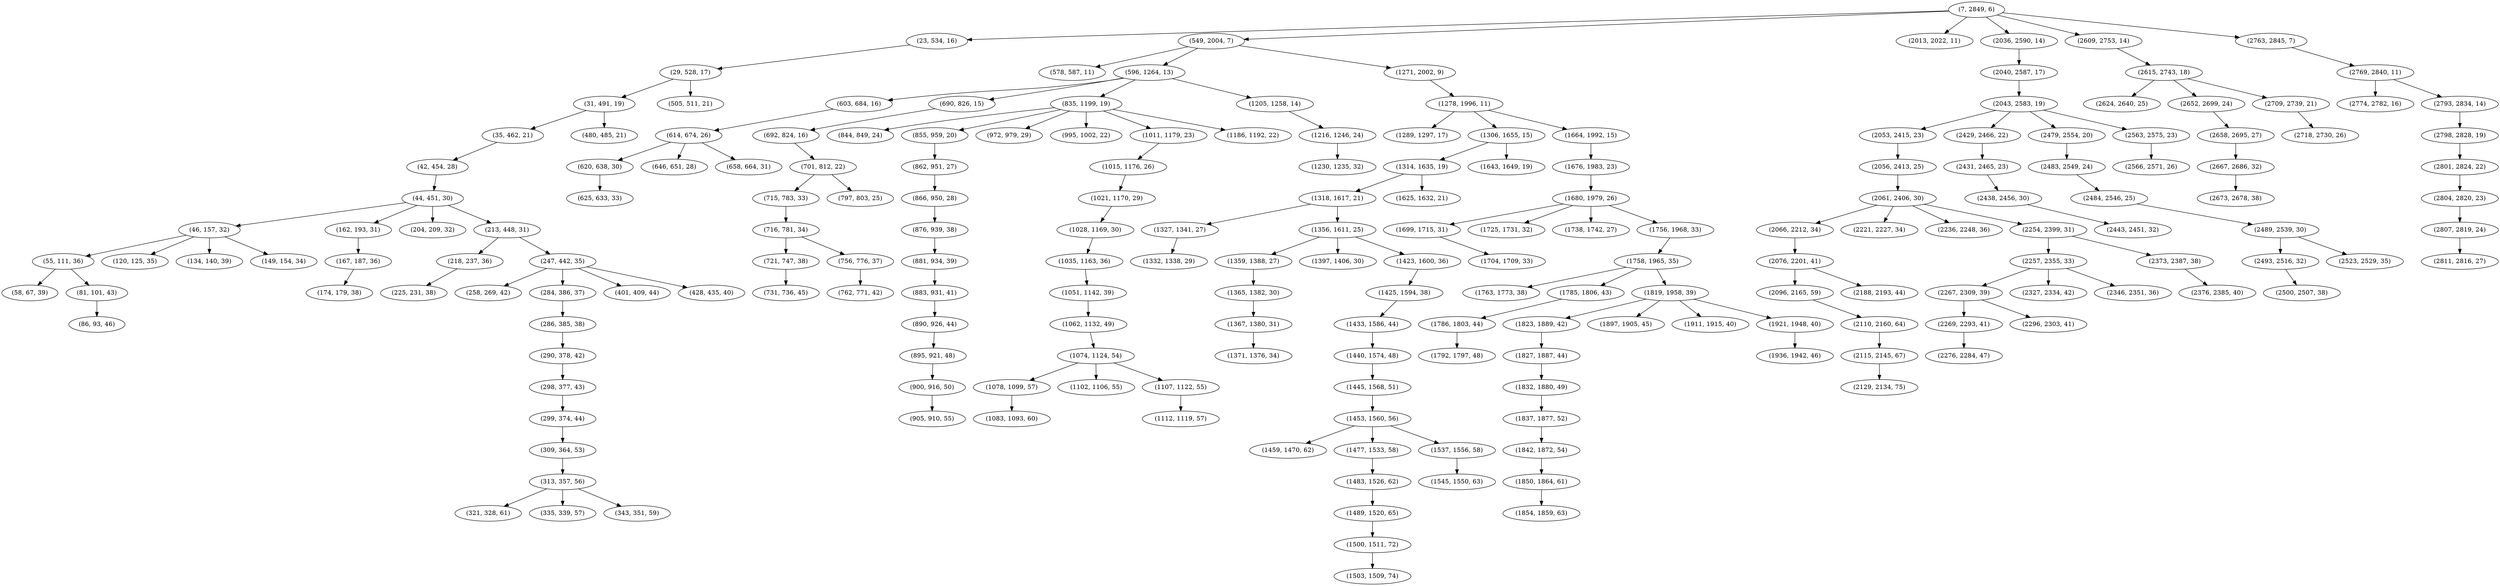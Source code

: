 digraph tree {
    "(7, 2849, 6)";
    "(23, 534, 16)";
    "(29, 528, 17)";
    "(31, 491, 19)";
    "(35, 462, 21)";
    "(42, 454, 28)";
    "(44, 451, 30)";
    "(46, 157, 32)";
    "(55, 111, 36)";
    "(58, 67, 39)";
    "(81, 101, 43)";
    "(86, 93, 46)";
    "(120, 125, 35)";
    "(134, 140, 39)";
    "(149, 154, 34)";
    "(162, 193, 31)";
    "(167, 187, 36)";
    "(174, 179, 38)";
    "(204, 209, 32)";
    "(213, 448, 31)";
    "(218, 237, 36)";
    "(225, 231, 38)";
    "(247, 442, 35)";
    "(258, 269, 42)";
    "(284, 386, 37)";
    "(286, 385, 38)";
    "(290, 378, 42)";
    "(298, 377, 43)";
    "(299, 374, 44)";
    "(309, 364, 53)";
    "(313, 357, 56)";
    "(321, 328, 61)";
    "(335, 339, 57)";
    "(343, 351, 59)";
    "(401, 409, 44)";
    "(428, 435, 40)";
    "(480, 485, 21)";
    "(505, 511, 21)";
    "(549, 2004, 7)";
    "(578, 587, 11)";
    "(596, 1264, 13)";
    "(603, 684, 16)";
    "(614, 674, 26)";
    "(620, 638, 30)";
    "(625, 633, 33)";
    "(646, 651, 28)";
    "(658, 664, 31)";
    "(690, 826, 15)";
    "(692, 824, 16)";
    "(701, 812, 22)";
    "(715, 783, 33)";
    "(716, 781, 34)";
    "(721, 747, 38)";
    "(731, 736, 45)";
    "(756, 776, 37)";
    "(762, 771, 42)";
    "(797, 803, 25)";
    "(835, 1199, 19)";
    "(844, 849, 24)";
    "(855, 959, 20)";
    "(862, 951, 27)";
    "(866, 950, 28)";
    "(876, 939, 38)";
    "(881, 934, 39)";
    "(883, 931, 41)";
    "(890, 926, 44)";
    "(895, 921, 48)";
    "(900, 916, 50)";
    "(905, 910, 55)";
    "(972, 979, 29)";
    "(995, 1002, 22)";
    "(1011, 1179, 23)";
    "(1015, 1176, 26)";
    "(1021, 1170, 29)";
    "(1028, 1169, 30)";
    "(1035, 1163, 36)";
    "(1051, 1142, 39)";
    "(1062, 1132, 49)";
    "(1074, 1124, 54)";
    "(1078, 1099, 57)";
    "(1083, 1093, 60)";
    "(1102, 1106, 55)";
    "(1107, 1122, 55)";
    "(1112, 1119, 57)";
    "(1186, 1192, 22)";
    "(1205, 1258, 14)";
    "(1216, 1246, 24)";
    "(1230, 1235, 32)";
    "(1271, 2002, 9)";
    "(1278, 1996, 11)";
    "(1289, 1297, 17)";
    "(1306, 1655, 15)";
    "(1314, 1635, 19)";
    "(1318, 1617, 21)";
    "(1327, 1341, 27)";
    "(1332, 1338, 29)";
    "(1356, 1611, 25)";
    "(1359, 1388, 27)";
    "(1365, 1382, 30)";
    "(1367, 1380, 31)";
    "(1371, 1376, 34)";
    "(1397, 1406, 30)";
    "(1423, 1600, 36)";
    "(1425, 1594, 38)";
    "(1433, 1586, 44)";
    "(1440, 1574, 48)";
    "(1445, 1568, 51)";
    "(1453, 1560, 56)";
    "(1459, 1470, 62)";
    "(1477, 1533, 58)";
    "(1483, 1526, 62)";
    "(1489, 1520, 65)";
    "(1500, 1511, 72)";
    "(1503, 1509, 74)";
    "(1537, 1556, 58)";
    "(1545, 1550, 63)";
    "(1625, 1632, 21)";
    "(1643, 1649, 19)";
    "(1664, 1992, 15)";
    "(1676, 1983, 23)";
    "(1680, 1979, 26)";
    "(1699, 1715, 31)";
    "(1704, 1709, 33)";
    "(1725, 1731, 32)";
    "(1738, 1742, 27)";
    "(1756, 1968, 33)";
    "(1758, 1965, 35)";
    "(1763, 1773, 38)";
    "(1785, 1806, 43)";
    "(1786, 1803, 44)";
    "(1792, 1797, 48)";
    "(1819, 1958, 39)";
    "(1823, 1889, 42)";
    "(1827, 1887, 44)";
    "(1832, 1880, 49)";
    "(1837, 1877, 52)";
    "(1842, 1872, 54)";
    "(1850, 1864, 61)";
    "(1854, 1859, 63)";
    "(1897, 1905, 45)";
    "(1911, 1915, 40)";
    "(1921, 1948, 40)";
    "(1936, 1942, 46)";
    "(2013, 2022, 11)";
    "(2036, 2590, 14)";
    "(2040, 2587, 17)";
    "(2043, 2583, 19)";
    "(2053, 2415, 23)";
    "(2056, 2413, 25)";
    "(2061, 2406, 30)";
    "(2066, 2212, 34)";
    "(2076, 2201, 41)";
    "(2096, 2165, 59)";
    "(2110, 2160, 64)";
    "(2115, 2145, 67)";
    "(2129, 2134, 75)";
    "(2188, 2193, 44)";
    "(2221, 2227, 34)";
    "(2236, 2248, 36)";
    "(2254, 2399, 31)";
    "(2257, 2355, 33)";
    "(2267, 2309, 39)";
    "(2269, 2293, 41)";
    "(2276, 2284, 47)";
    "(2296, 2303, 41)";
    "(2327, 2334, 42)";
    "(2346, 2351, 36)";
    "(2373, 2387, 38)";
    "(2376, 2385, 40)";
    "(2429, 2466, 22)";
    "(2431, 2465, 23)";
    "(2438, 2456, 30)";
    "(2443, 2451, 32)";
    "(2479, 2554, 20)";
    "(2483, 2549, 24)";
    "(2484, 2546, 25)";
    "(2489, 2539, 30)";
    "(2493, 2516, 32)";
    "(2500, 2507, 38)";
    "(2523, 2529, 35)";
    "(2563, 2575, 23)";
    "(2566, 2571, 26)";
    "(2609, 2753, 14)";
    "(2615, 2743, 18)";
    "(2624, 2640, 25)";
    "(2652, 2699, 24)";
    "(2658, 2695, 27)";
    "(2667, 2686, 32)";
    "(2673, 2678, 38)";
    "(2709, 2739, 21)";
    "(2718, 2730, 26)";
    "(2763, 2845, 7)";
    "(2769, 2840, 11)";
    "(2774, 2782, 16)";
    "(2793, 2834, 14)";
    "(2798, 2828, 19)";
    "(2801, 2824, 22)";
    "(2804, 2820, 23)";
    "(2807, 2819, 24)";
    "(2811, 2816, 27)";
    "(7, 2849, 6)" -> "(23, 534, 16)";
    "(7, 2849, 6)" -> "(549, 2004, 7)";
    "(7, 2849, 6)" -> "(2013, 2022, 11)";
    "(7, 2849, 6)" -> "(2036, 2590, 14)";
    "(7, 2849, 6)" -> "(2609, 2753, 14)";
    "(7, 2849, 6)" -> "(2763, 2845, 7)";
    "(23, 534, 16)" -> "(29, 528, 17)";
    "(29, 528, 17)" -> "(31, 491, 19)";
    "(29, 528, 17)" -> "(505, 511, 21)";
    "(31, 491, 19)" -> "(35, 462, 21)";
    "(31, 491, 19)" -> "(480, 485, 21)";
    "(35, 462, 21)" -> "(42, 454, 28)";
    "(42, 454, 28)" -> "(44, 451, 30)";
    "(44, 451, 30)" -> "(46, 157, 32)";
    "(44, 451, 30)" -> "(162, 193, 31)";
    "(44, 451, 30)" -> "(204, 209, 32)";
    "(44, 451, 30)" -> "(213, 448, 31)";
    "(46, 157, 32)" -> "(55, 111, 36)";
    "(46, 157, 32)" -> "(120, 125, 35)";
    "(46, 157, 32)" -> "(134, 140, 39)";
    "(46, 157, 32)" -> "(149, 154, 34)";
    "(55, 111, 36)" -> "(58, 67, 39)";
    "(55, 111, 36)" -> "(81, 101, 43)";
    "(81, 101, 43)" -> "(86, 93, 46)";
    "(162, 193, 31)" -> "(167, 187, 36)";
    "(167, 187, 36)" -> "(174, 179, 38)";
    "(213, 448, 31)" -> "(218, 237, 36)";
    "(213, 448, 31)" -> "(247, 442, 35)";
    "(218, 237, 36)" -> "(225, 231, 38)";
    "(247, 442, 35)" -> "(258, 269, 42)";
    "(247, 442, 35)" -> "(284, 386, 37)";
    "(247, 442, 35)" -> "(401, 409, 44)";
    "(247, 442, 35)" -> "(428, 435, 40)";
    "(284, 386, 37)" -> "(286, 385, 38)";
    "(286, 385, 38)" -> "(290, 378, 42)";
    "(290, 378, 42)" -> "(298, 377, 43)";
    "(298, 377, 43)" -> "(299, 374, 44)";
    "(299, 374, 44)" -> "(309, 364, 53)";
    "(309, 364, 53)" -> "(313, 357, 56)";
    "(313, 357, 56)" -> "(321, 328, 61)";
    "(313, 357, 56)" -> "(335, 339, 57)";
    "(313, 357, 56)" -> "(343, 351, 59)";
    "(549, 2004, 7)" -> "(578, 587, 11)";
    "(549, 2004, 7)" -> "(596, 1264, 13)";
    "(549, 2004, 7)" -> "(1271, 2002, 9)";
    "(596, 1264, 13)" -> "(603, 684, 16)";
    "(596, 1264, 13)" -> "(690, 826, 15)";
    "(596, 1264, 13)" -> "(835, 1199, 19)";
    "(596, 1264, 13)" -> "(1205, 1258, 14)";
    "(603, 684, 16)" -> "(614, 674, 26)";
    "(614, 674, 26)" -> "(620, 638, 30)";
    "(614, 674, 26)" -> "(646, 651, 28)";
    "(614, 674, 26)" -> "(658, 664, 31)";
    "(620, 638, 30)" -> "(625, 633, 33)";
    "(690, 826, 15)" -> "(692, 824, 16)";
    "(692, 824, 16)" -> "(701, 812, 22)";
    "(701, 812, 22)" -> "(715, 783, 33)";
    "(701, 812, 22)" -> "(797, 803, 25)";
    "(715, 783, 33)" -> "(716, 781, 34)";
    "(716, 781, 34)" -> "(721, 747, 38)";
    "(716, 781, 34)" -> "(756, 776, 37)";
    "(721, 747, 38)" -> "(731, 736, 45)";
    "(756, 776, 37)" -> "(762, 771, 42)";
    "(835, 1199, 19)" -> "(844, 849, 24)";
    "(835, 1199, 19)" -> "(855, 959, 20)";
    "(835, 1199, 19)" -> "(972, 979, 29)";
    "(835, 1199, 19)" -> "(995, 1002, 22)";
    "(835, 1199, 19)" -> "(1011, 1179, 23)";
    "(835, 1199, 19)" -> "(1186, 1192, 22)";
    "(855, 959, 20)" -> "(862, 951, 27)";
    "(862, 951, 27)" -> "(866, 950, 28)";
    "(866, 950, 28)" -> "(876, 939, 38)";
    "(876, 939, 38)" -> "(881, 934, 39)";
    "(881, 934, 39)" -> "(883, 931, 41)";
    "(883, 931, 41)" -> "(890, 926, 44)";
    "(890, 926, 44)" -> "(895, 921, 48)";
    "(895, 921, 48)" -> "(900, 916, 50)";
    "(900, 916, 50)" -> "(905, 910, 55)";
    "(1011, 1179, 23)" -> "(1015, 1176, 26)";
    "(1015, 1176, 26)" -> "(1021, 1170, 29)";
    "(1021, 1170, 29)" -> "(1028, 1169, 30)";
    "(1028, 1169, 30)" -> "(1035, 1163, 36)";
    "(1035, 1163, 36)" -> "(1051, 1142, 39)";
    "(1051, 1142, 39)" -> "(1062, 1132, 49)";
    "(1062, 1132, 49)" -> "(1074, 1124, 54)";
    "(1074, 1124, 54)" -> "(1078, 1099, 57)";
    "(1074, 1124, 54)" -> "(1102, 1106, 55)";
    "(1074, 1124, 54)" -> "(1107, 1122, 55)";
    "(1078, 1099, 57)" -> "(1083, 1093, 60)";
    "(1107, 1122, 55)" -> "(1112, 1119, 57)";
    "(1205, 1258, 14)" -> "(1216, 1246, 24)";
    "(1216, 1246, 24)" -> "(1230, 1235, 32)";
    "(1271, 2002, 9)" -> "(1278, 1996, 11)";
    "(1278, 1996, 11)" -> "(1289, 1297, 17)";
    "(1278, 1996, 11)" -> "(1306, 1655, 15)";
    "(1278, 1996, 11)" -> "(1664, 1992, 15)";
    "(1306, 1655, 15)" -> "(1314, 1635, 19)";
    "(1306, 1655, 15)" -> "(1643, 1649, 19)";
    "(1314, 1635, 19)" -> "(1318, 1617, 21)";
    "(1314, 1635, 19)" -> "(1625, 1632, 21)";
    "(1318, 1617, 21)" -> "(1327, 1341, 27)";
    "(1318, 1617, 21)" -> "(1356, 1611, 25)";
    "(1327, 1341, 27)" -> "(1332, 1338, 29)";
    "(1356, 1611, 25)" -> "(1359, 1388, 27)";
    "(1356, 1611, 25)" -> "(1397, 1406, 30)";
    "(1356, 1611, 25)" -> "(1423, 1600, 36)";
    "(1359, 1388, 27)" -> "(1365, 1382, 30)";
    "(1365, 1382, 30)" -> "(1367, 1380, 31)";
    "(1367, 1380, 31)" -> "(1371, 1376, 34)";
    "(1423, 1600, 36)" -> "(1425, 1594, 38)";
    "(1425, 1594, 38)" -> "(1433, 1586, 44)";
    "(1433, 1586, 44)" -> "(1440, 1574, 48)";
    "(1440, 1574, 48)" -> "(1445, 1568, 51)";
    "(1445, 1568, 51)" -> "(1453, 1560, 56)";
    "(1453, 1560, 56)" -> "(1459, 1470, 62)";
    "(1453, 1560, 56)" -> "(1477, 1533, 58)";
    "(1453, 1560, 56)" -> "(1537, 1556, 58)";
    "(1477, 1533, 58)" -> "(1483, 1526, 62)";
    "(1483, 1526, 62)" -> "(1489, 1520, 65)";
    "(1489, 1520, 65)" -> "(1500, 1511, 72)";
    "(1500, 1511, 72)" -> "(1503, 1509, 74)";
    "(1537, 1556, 58)" -> "(1545, 1550, 63)";
    "(1664, 1992, 15)" -> "(1676, 1983, 23)";
    "(1676, 1983, 23)" -> "(1680, 1979, 26)";
    "(1680, 1979, 26)" -> "(1699, 1715, 31)";
    "(1680, 1979, 26)" -> "(1725, 1731, 32)";
    "(1680, 1979, 26)" -> "(1738, 1742, 27)";
    "(1680, 1979, 26)" -> "(1756, 1968, 33)";
    "(1699, 1715, 31)" -> "(1704, 1709, 33)";
    "(1756, 1968, 33)" -> "(1758, 1965, 35)";
    "(1758, 1965, 35)" -> "(1763, 1773, 38)";
    "(1758, 1965, 35)" -> "(1785, 1806, 43)";
    "(1758, 1965, 35)" -> "(1819, 1958, 39)";
    "(1785, 1806, 43)" -> "(1786, 1803, 44)";
    "(1786, 1803, 44)" -> "(1792, 1797, 48)";
    "(1819, 1958, 39)" -> "(1823, 1889, 42)";
    "(1819, 1958, 39)" -> "(1897, 1905, 45)";
    "(1819, 1958, 39)" -> "(1911, 1915, 40)";
    "(1819, 1958, 39)" -> "(1921, 1948, 40)";
    "(1823, 1889, 42)" -> "(1827, 1887, 44)";
    "(1827, 1887, 44)" -> "(1832, 1880, 49)";
    "(1832, 1880, 49)" -> "(1837, 1877, 52)";
    "(1837, 1877, 52)" -> "(1842, 1872, 54)";
    "(1842, 1872, 54)" -> "(1850, 1864, 61)";
    "(1850, 1864, 61)" -> "(1854, 1859, 63)";
    "(1921, 1948, 40)" -> "(1936, 1942, 46)";
    "(2036, 2590, 14)" -> "(2040, 2587, 17)";
    "(2040, 2587, 17)" -> "(2043, 2583, 19)";
    "(2043, 2583, 19)" -> "(2053, 2415, 23)";
    "(2043, 2583, 19)" -> "(2429, 2466, 22)";
    "(2043, 2583, 19)" -> "(2479, 2554, 20)";
    "(2043, 2583, 19)" -> "(2563, 2575, 23)";
    "(2053, 2415, 23)" -> "(2056, 2413, 25)";
    "(2056, 2413, 25)" -> "(2061, 2406, 30)";
    "(2061, 2406, 30)" -> "(2066, 2212, 34)";
    "(2061, 2406, 30)" -> "(2221, 2227, 34)";
    "(2061, 2406, 30)" -> "(2236, 2248, 36)";
    "(2061, 2406, 30)" -> "(2254, 2399, 31)";
    "(2066, 2212, 34)" -> "(2076, 2201, 41)";
    "(2076, 2201, 41)" -> "(2096, 2165, 59)";
    "(2076, 2201, 41)" -> "(2188, 2193, 44)";
    "(2096, 2165, 59)" -> "(2110, 2160, 64)";
    "(2110, 2160, 64)" -> "(2115, 2145, 67)";
    "(2115, 2145, 67)" -> "(2129, 2134, 75)";
    "(2254, 2399, 31)" -> "(2257, 2355, 33)";
    "(2254, 2399, 31)" -> "(2373, 2387, 38)";
    "(2257, 2355, 33)" -> "(2267, 2309, 39)";
    "(2257, 2355, 33)" -> "(2327, 2334, 42)";
    "(2257, 2355, 33)" -> "(2346, 2351, 36)";
    "(2267, 2309, 39)" -> "(2269, 2293, 41)";
    "(2267, 2309, 39)" -> "(2296, 2303, 41)";
    "(2269, 2293, 41)" -> "(2276, 2284, 47)";
    "(2373, 2387, 38)" -> "(2376, 2385, 40)";
    "(2429, 2466, 22)" -> "(2431, 2465, 23)";
    "(2431, 2465, 23)" -> "(2438, 2456, 30)";
    "(2438, 2456, 30)" -> "(2443, 2451, 32)";
    "(2479, 2554, 20)" -> "(2483, 2549, 24)";
    "(2483, 2549, 24)" -> "(2484, 2546, 25)";
    "(2484, 2546, 25)" -> "(2489, 2539, 30)";
    "(2489, 2539, 30)" -> "(2493, 2516, 32)";
    "(2489, 2539, 30)" -> "(2523, 2529, 35)";
    "(2493, 2516, 32)" -> "(2500, 2507, 38)";
    "(2563, 2575, 23)" -> "(2566, 2571, 26)";
    "(2609, 2753, 14)" -> "(2615, 2743, 18)";
    "(2615, 2743, 18)" -> "(2624, 2640, 25)";
    "(2615, 2743, 18)" -> "(2652, 2699, 24)";
    "(2615, 2743, 18)" -> "(2709, 2739, 21)";
    "(2652, 2699, 24)" -> "(2658, 2695, 27)";
    "(2658, 2695, 27)" -> "(2667, 2686, 32)";
    "(2667, 2686, 32)" -> "(2673, 2678, 38)";
    "(2709, 2739, 21)" -> "(2718, 2730, 26)";
    "(2763, 2845, 7)" -> "(2769, 2840, 11)";
    "(2769, 2840, 11)" -> "(2774, 2782, 16)";
    "(2769, 2840, 11)" -> "(2793, 2834, 14)";
    "(2793, 2834, 14)" -> "(2798, 2828, 19)";
    "(2798, 2828, 19)" -> "(2801, 2824, 22)";
    "(2801, 2824, 22)" -> "(2804, 2820, 23)";
    "(2804, 2820, 23)" -> "(2807, 2819, 24)";
    "(2807, 2819, 24)" -> "(2811, 2816, 27)";
}
